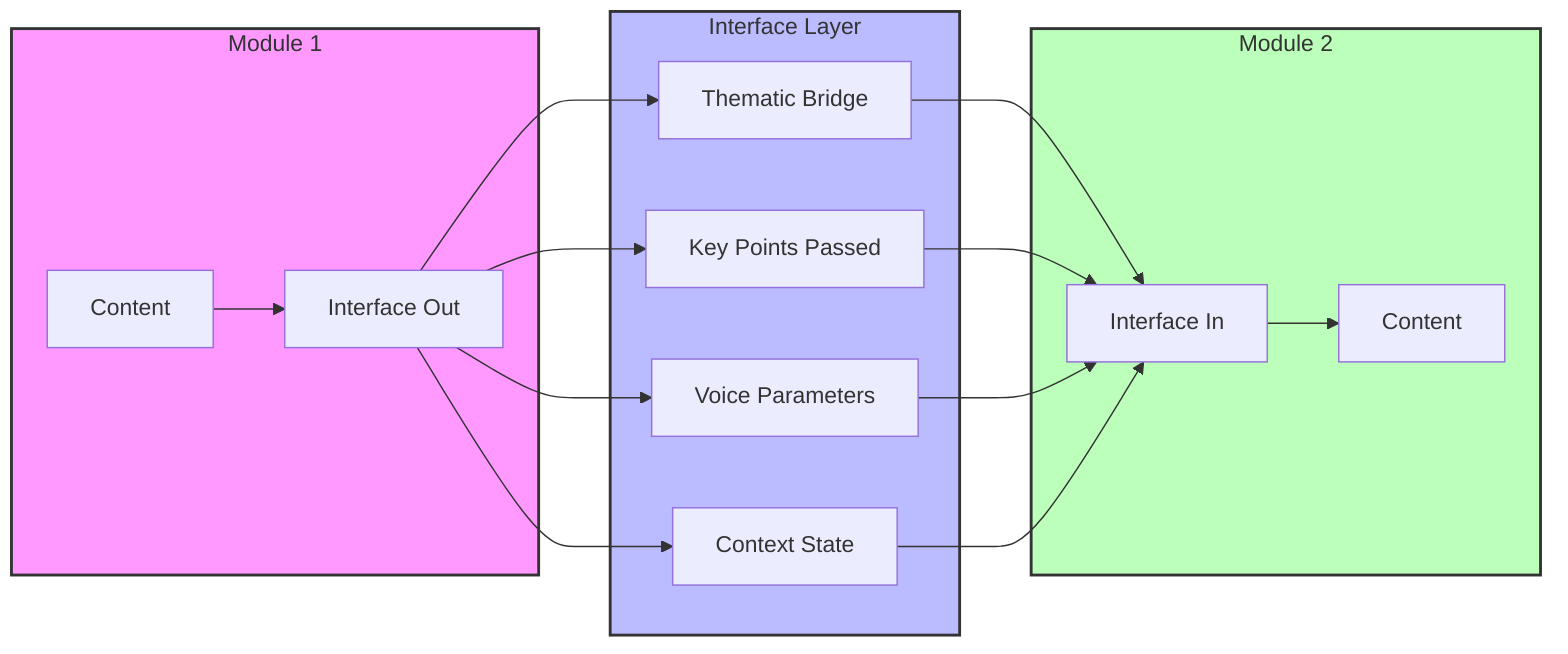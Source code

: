 flowchart LR
    subgraph M1[Module 1]
        A1[Content] --> B1[Interface Out]
    end

    subgraph Interface1[Interface Layer]
        C1[Thematic Bridge]
        D1[Key Points Passed]
        E1[Voice Parameters]
        F1[Context State]
    end

    subgraph M2[Module 2]
        A2[Interface In] --> B2[Content]
    end

    B1 --> C1
    B1 --> D1
    B1 --> E1
    B1 --> F1
    
    C1 --> A2
    D1 --> A2
    E1 --> A2
    F1 --> A2

    style M1 fill:#f9f,stroke:#333,stroke-width:2px
    style Interface1 fill:#bbf,stroke:#333,stroke-width:2px
    style M2 fill:#bfb,stroke:#333,stroke-width:2px